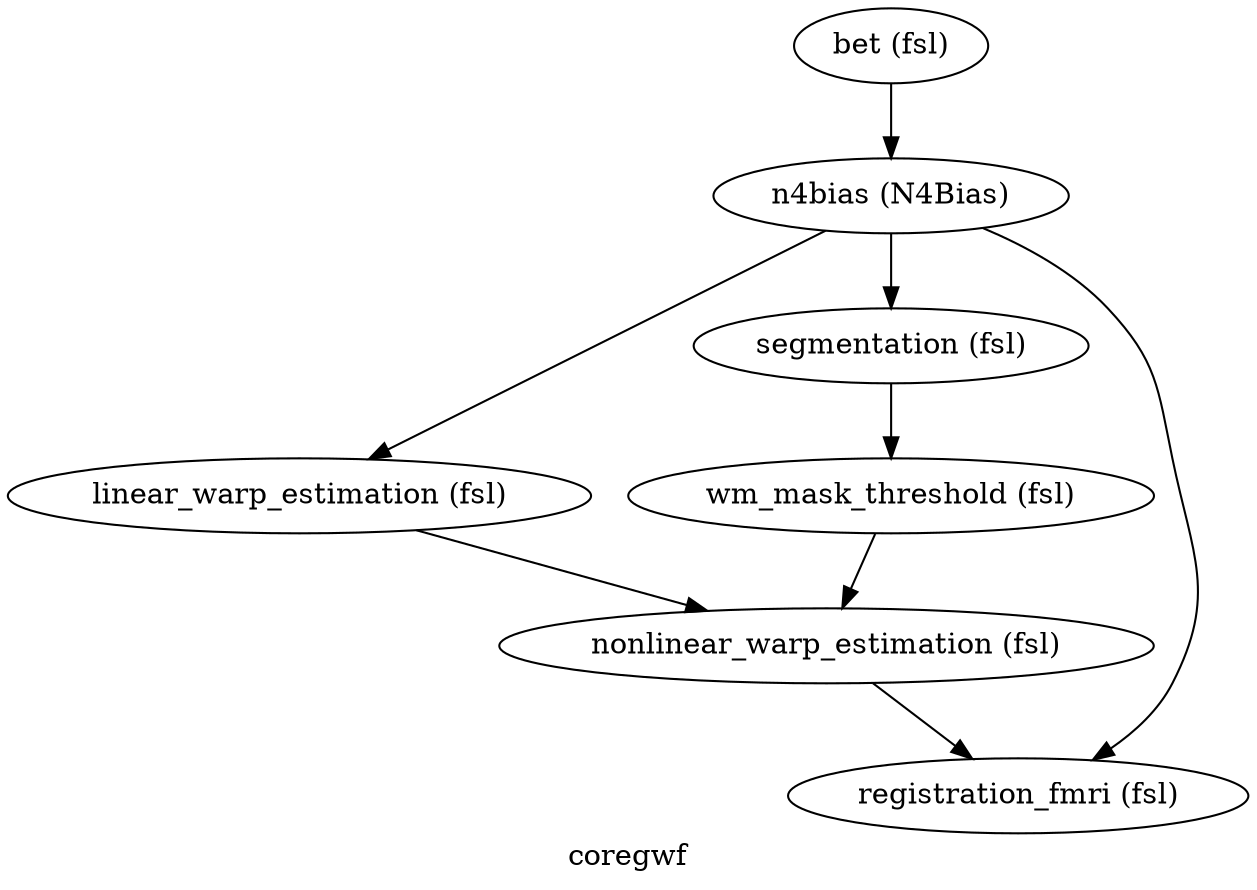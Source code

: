 digraph coregwf{
  label="coregwf";
  preproc_dwi_bet[label="bet (fsl)"];
  coregwf_n4bias[label="n4bias (N4Bias)"];
  coregwf_linear_warp_estimation[label="linear_warp_estimation (fsl)"];
  coregwf_segmentation[label="segmentation (fsl)"];
  coregwf_wm_mask_threshold[label="wm_mask_threshold (fsl)"];
  coregwf_nonlinear_warp_estimation[label="nonlinear_warp_estimation (fsl)"];
  coregwf_registration_fmri[label="registration_fmri (fsl)"];
  coregwf_n4bias -> coregwf_segmentation;
  coregwf_n4bias -> coregwf_linear_warp_estimation;
  coregwf_n4bias -> coregwf_registration_fmri;
  coregwf_linear_warp_estimation -> coregwf_nonlinear_warp_estimation;
  coregwf_segmentation -> coregwf_wm_mask_threshold;
  coregwf_wm_mask_threshold -> coregwf_nonlinear_warp_estimation;
  coregwf_nonlinear_warp_estimation -> coregwf_registration_fmri;
  preproc_dwi_bet -> coregwf_n4bias;
}